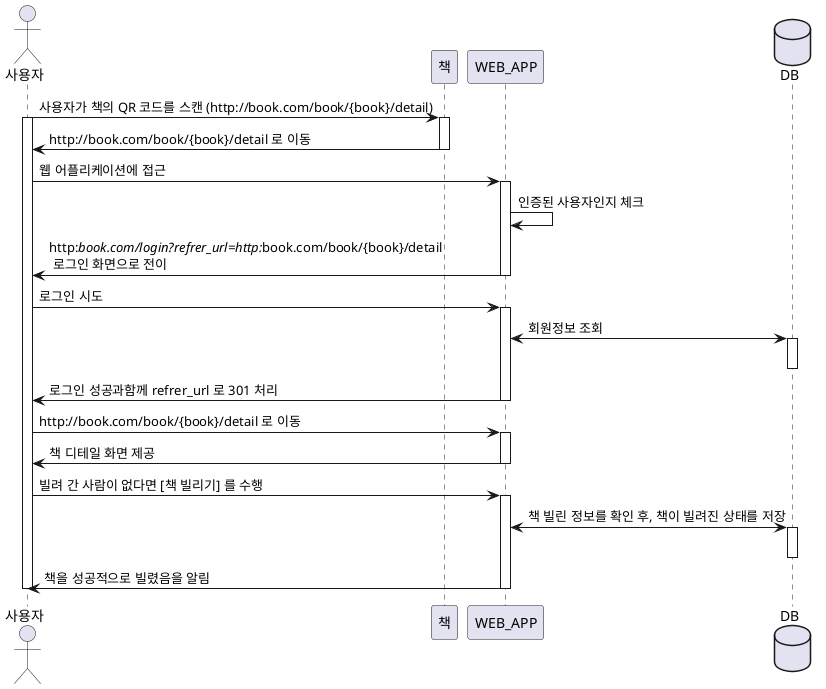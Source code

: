 @startuml
 actor 사용자
 사용자 -> 책 : 사용자가 책의 QR 코드를 스캔 (http://book.com/book/{book}/detail)
 activate 사용자
 activate 책
 책 -> 사용자 : http://book.com/book/{book}/detail 로 이동
 deactivate 책
 사용자 -> WEB_APP : 웹 어플리케이션에 접근
 activate WEB_APP
 WEB_APP -> WEB_APP : 인증된 사용자인지 체크
 WEB_APP -> 사용자 : http://book.com/login?refrer_url=http://book.com/book/{book}/detail \n 로그인 화면으로 전이
 deactivate WEB_APP
 사용자 -> WEB_APP : 로그인 시도
 activate WEB_APP
 database DB
 WEB_APP <-> DB : 회원정보 조회
 activate DB
 DEACTIVATE DB
 WEB_APP -> 사용자 : 로그인 성공과함께 refrer_url 로 301 처리
 deactivate WEB_APP
 사용자 -> WEB_APP : http://book.com/book/{book}/detail 로 이동
 activate WEB_APP
 WEB_APP -> 사용자 : 책 디테일 화면 제공
 DEACTIVATE WEB_APP
 사용자 -> WEB_APP : 빌려 간 사람이 없다면 [책 빌리기] 를 수행
 ACTIVATE WEB_APP
 WEB_APP <-> DB : 책 빌린 정보를 확인 후, 책이 빌려진 상태를 저장
 ACTIVATE DB
 DEACTIVATE DB
 WEB_APP -> 사용자 : 책을 성공적으로 빌렸음을 알림
DEACTIVATE WEB_APP
DEACTIVATE 사용자


@enduml